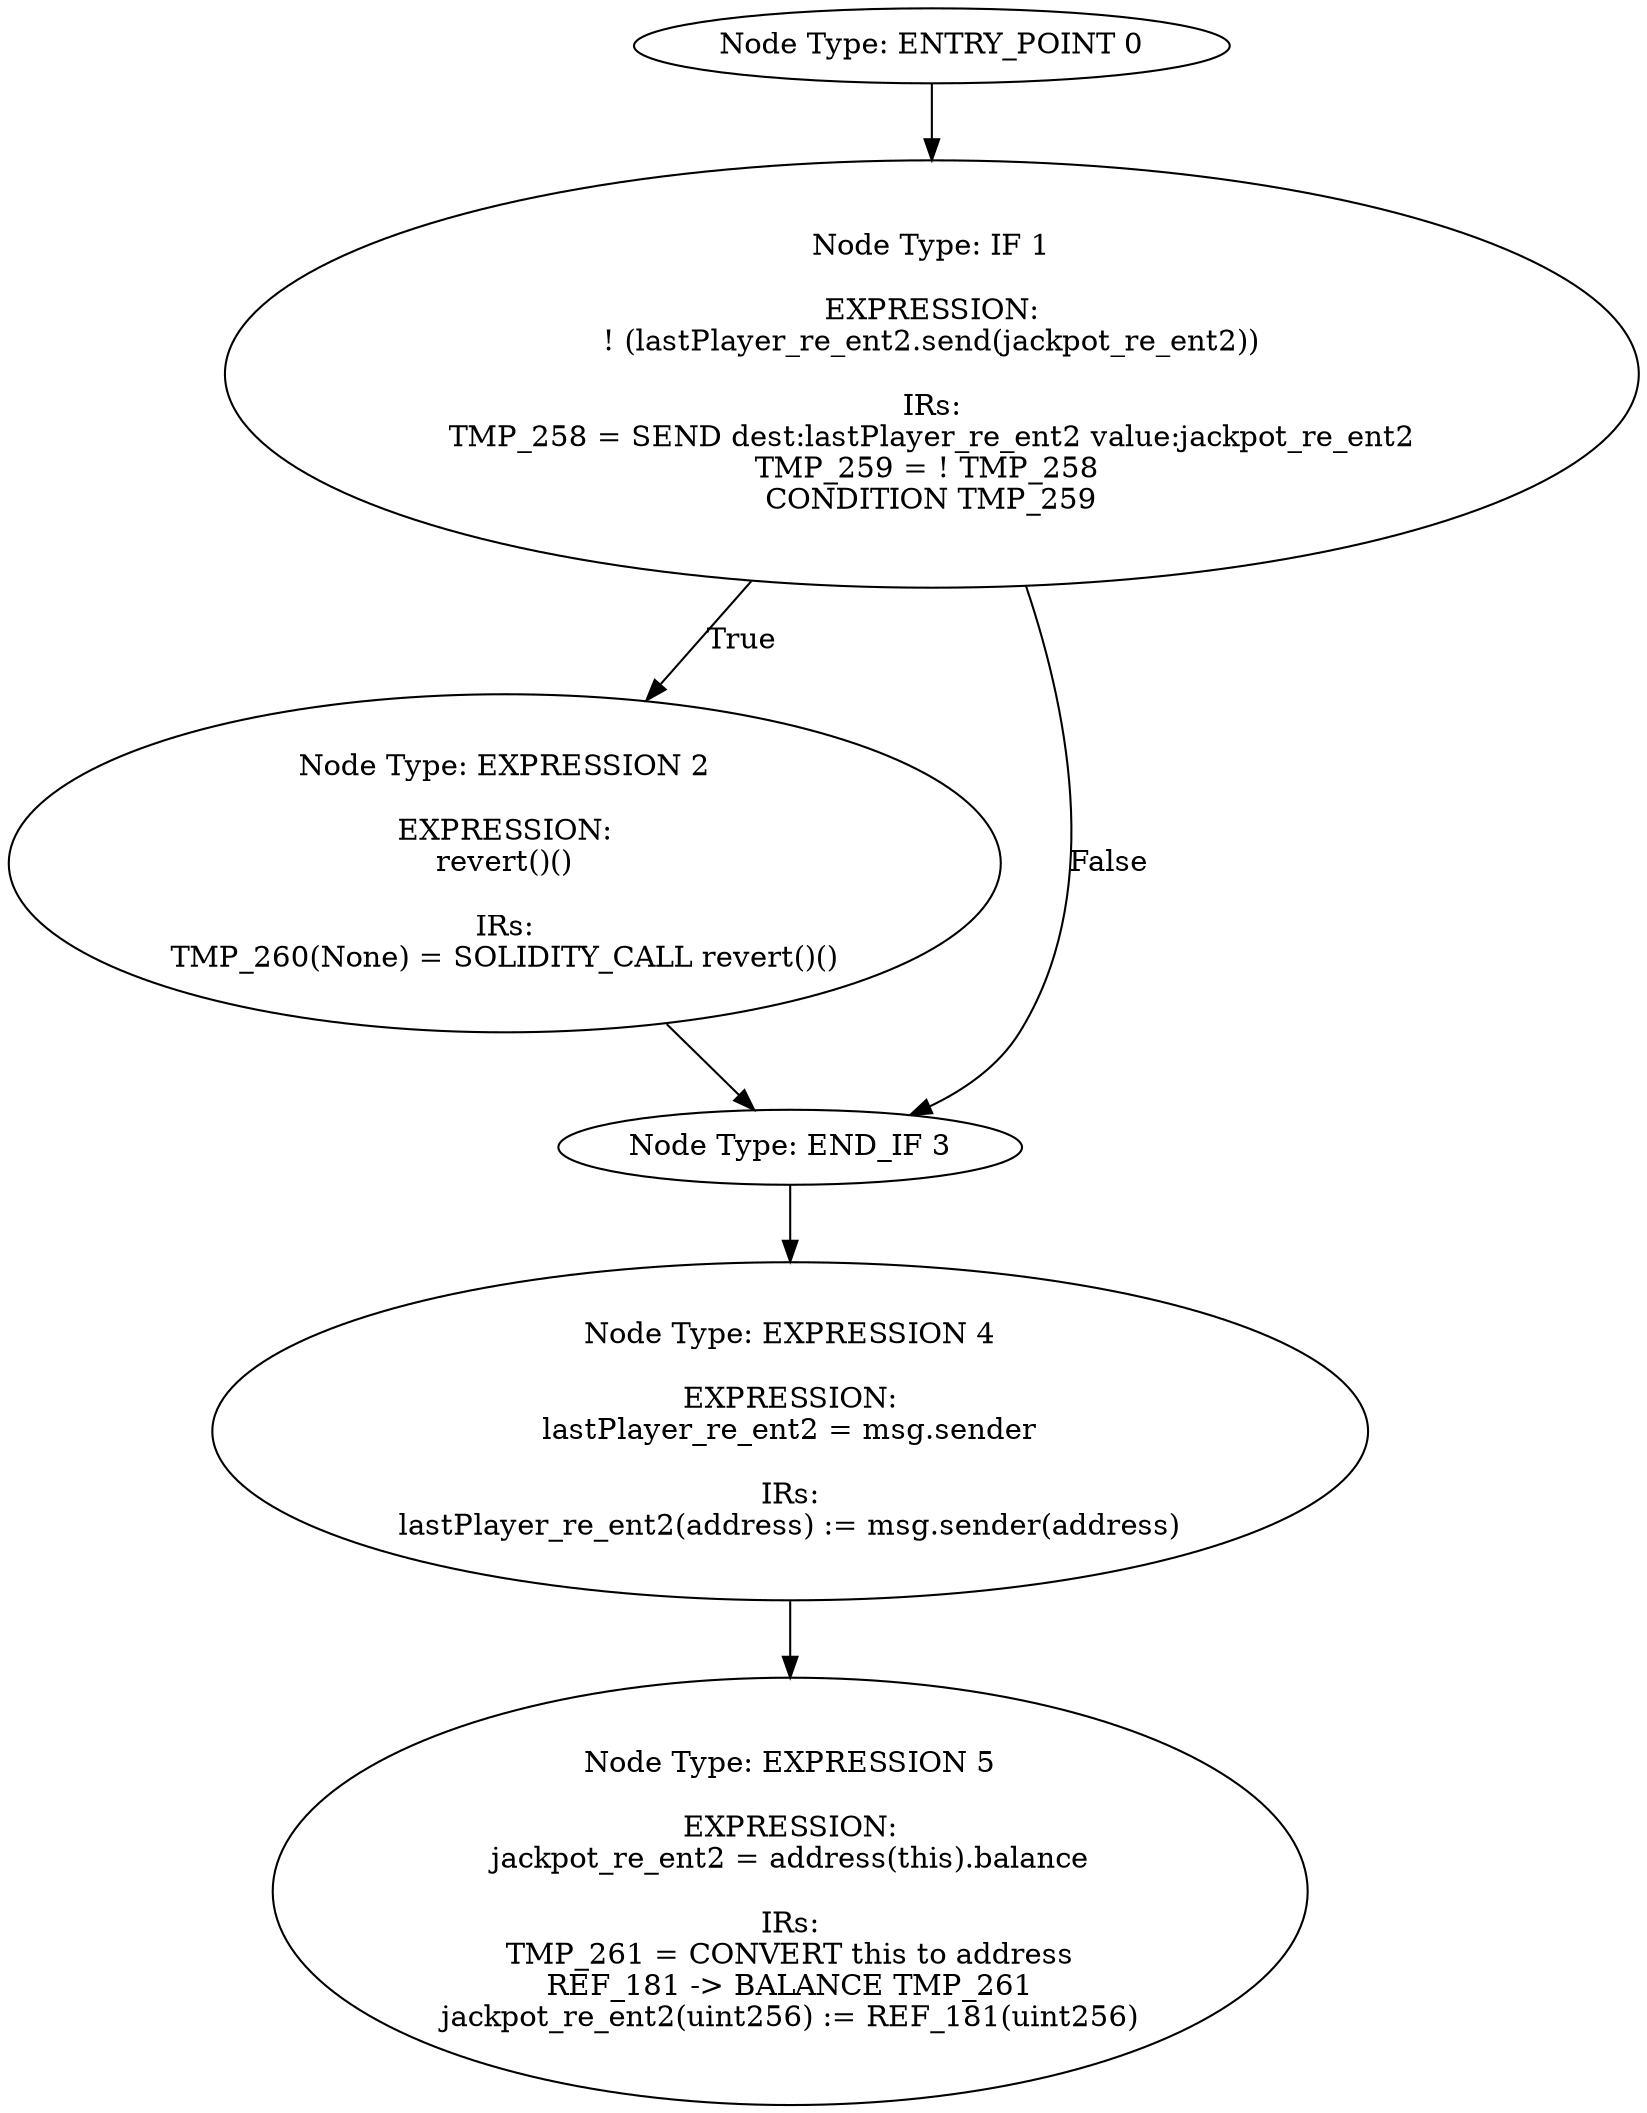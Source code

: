 digraph{
0[label="Node Type: ENTRY_POINT 0
"];
0->1;
1[label="Node Type: IF 1

EXPRESSION:
! (lastPlayer_re_ent2.send(jackpot_re_ent2))

IRs:
TMP_258 = SEND dest:lastPlayer_re_ent2 value:jackpot_re_ent2
TMP_259 = ! TMP_258 
CONDITION TMP_259"];
1->2[label="True"];
1->3[label="False"];
2[label="Node Type: EXPRESSION 2

EXPRESSION:
revert()()

IRs:
TMP_260(None) = SOLIDITY_CALL revert()()"];
2->3;
3[label="Node Type: END_IF 3
"];
3->4;
4[label="Node Type: EXPRESSION 4

EXPRESSION:
lastPlayer_re_ent2 = msg.sender

IRs:
lastPlayer_re_ent2(address) := msg.sender(address)"];
4->5;
5[label="Node Type: EXPRESSION 5

EXPRESSION:
jackpot_re_ent2 = address(this).balance

IRs:
TMP_261 = CONVERT this to address
REF_181 -> BALANCE TMP_261
jackpot_re_ent2(uint256) := REF_181(uint256)"];
}

